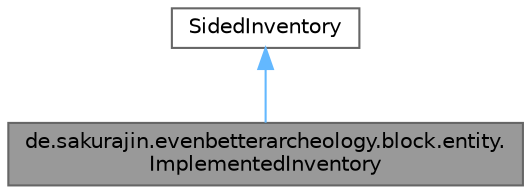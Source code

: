 digraph "de.sakurajin.evenbetterarcheology.block.entity.ImplementedInventory"
{
 // LATEX_PDF_SIZE
  bgcolor="transparent";
  edge [fontname=Helvetica,fontsize=10,labelfontname=Helvetica,labelfontsize=10];
  node [fontname=Helvetica,fontsize=10,shape=box,height=0.2,width=0.4];
  Node1 [label="de.sakurajin.evenbetterarcheology.block.entity.\lImplementedInventory",height=0.2,width=0.4,color="gray40", fillcolor="grey60", style="filled", fontcolor="black",tooltip="A simple SidedInventory implementation with only default methods + an item list getter."];
  Node2 -> Node1 [dir="back",color="steelblue1",style="solid"];
  Node2 [label="SidedInventory",height=0.2,width=0.4,color="gray40", fillcolor="white", style="filled",tooltip=" "];
}
